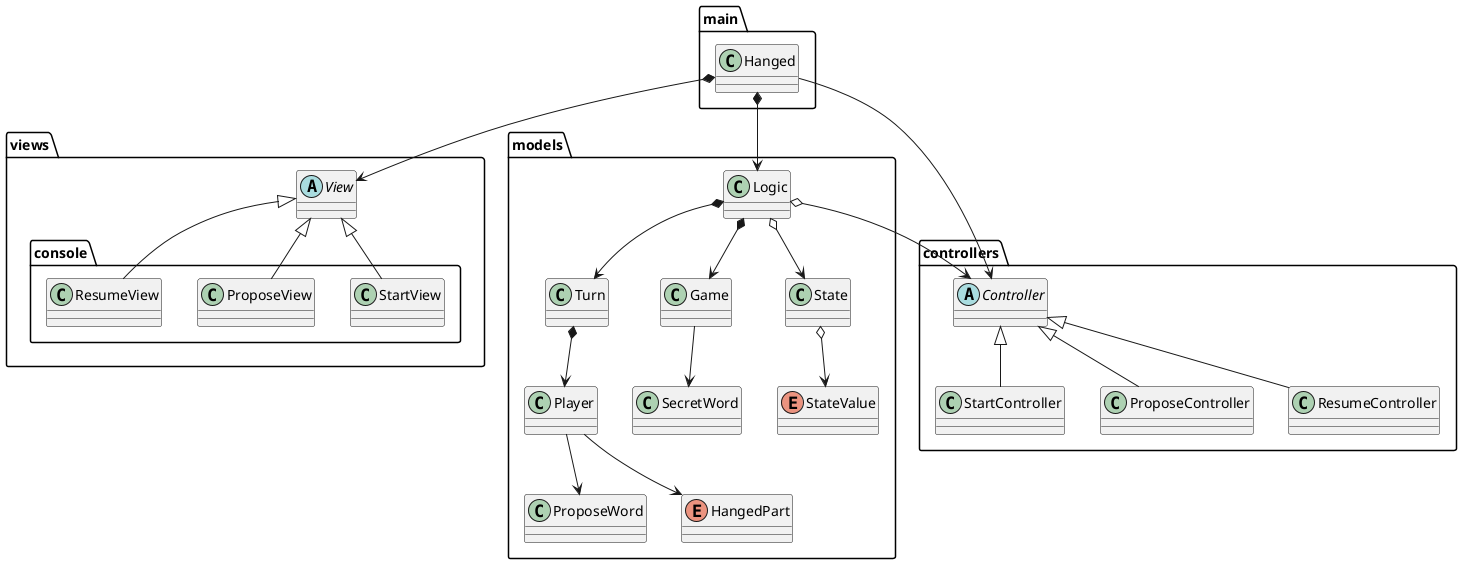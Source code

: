 @startuml
package "main" {
class Hanged
}

package "views"{
abstract class View
    package "console" {
        class StartView
        class ProposeView
        class ResumeView
    }
}

package "controllers"{
abstract class Controller
class StartController
class ProposeController
class ResumeController

}


package "models" {
class Logic
class ProposeWord
class SecretWord
enum HangedPart
class Turn
class Player
class Game
class State
enum StateValue
}

Logic *--> Game

Hanged *--> View
Hanged *--> Logic
Hanged --> Controller

Logic o--> Controller
View <|-- StartView
View <|-- ProposeView
View <|-- ResumeView

Controller <|-- StartController
Controller <|-- ProposeController
Controller <|-- ResumeController

Logic *--> Turn
Logic o--> State
State o--> StateValue

Turn *--> Player
Player --> ProposeWord
Player --> HangedPart

Game --> SecretWord



@enduml